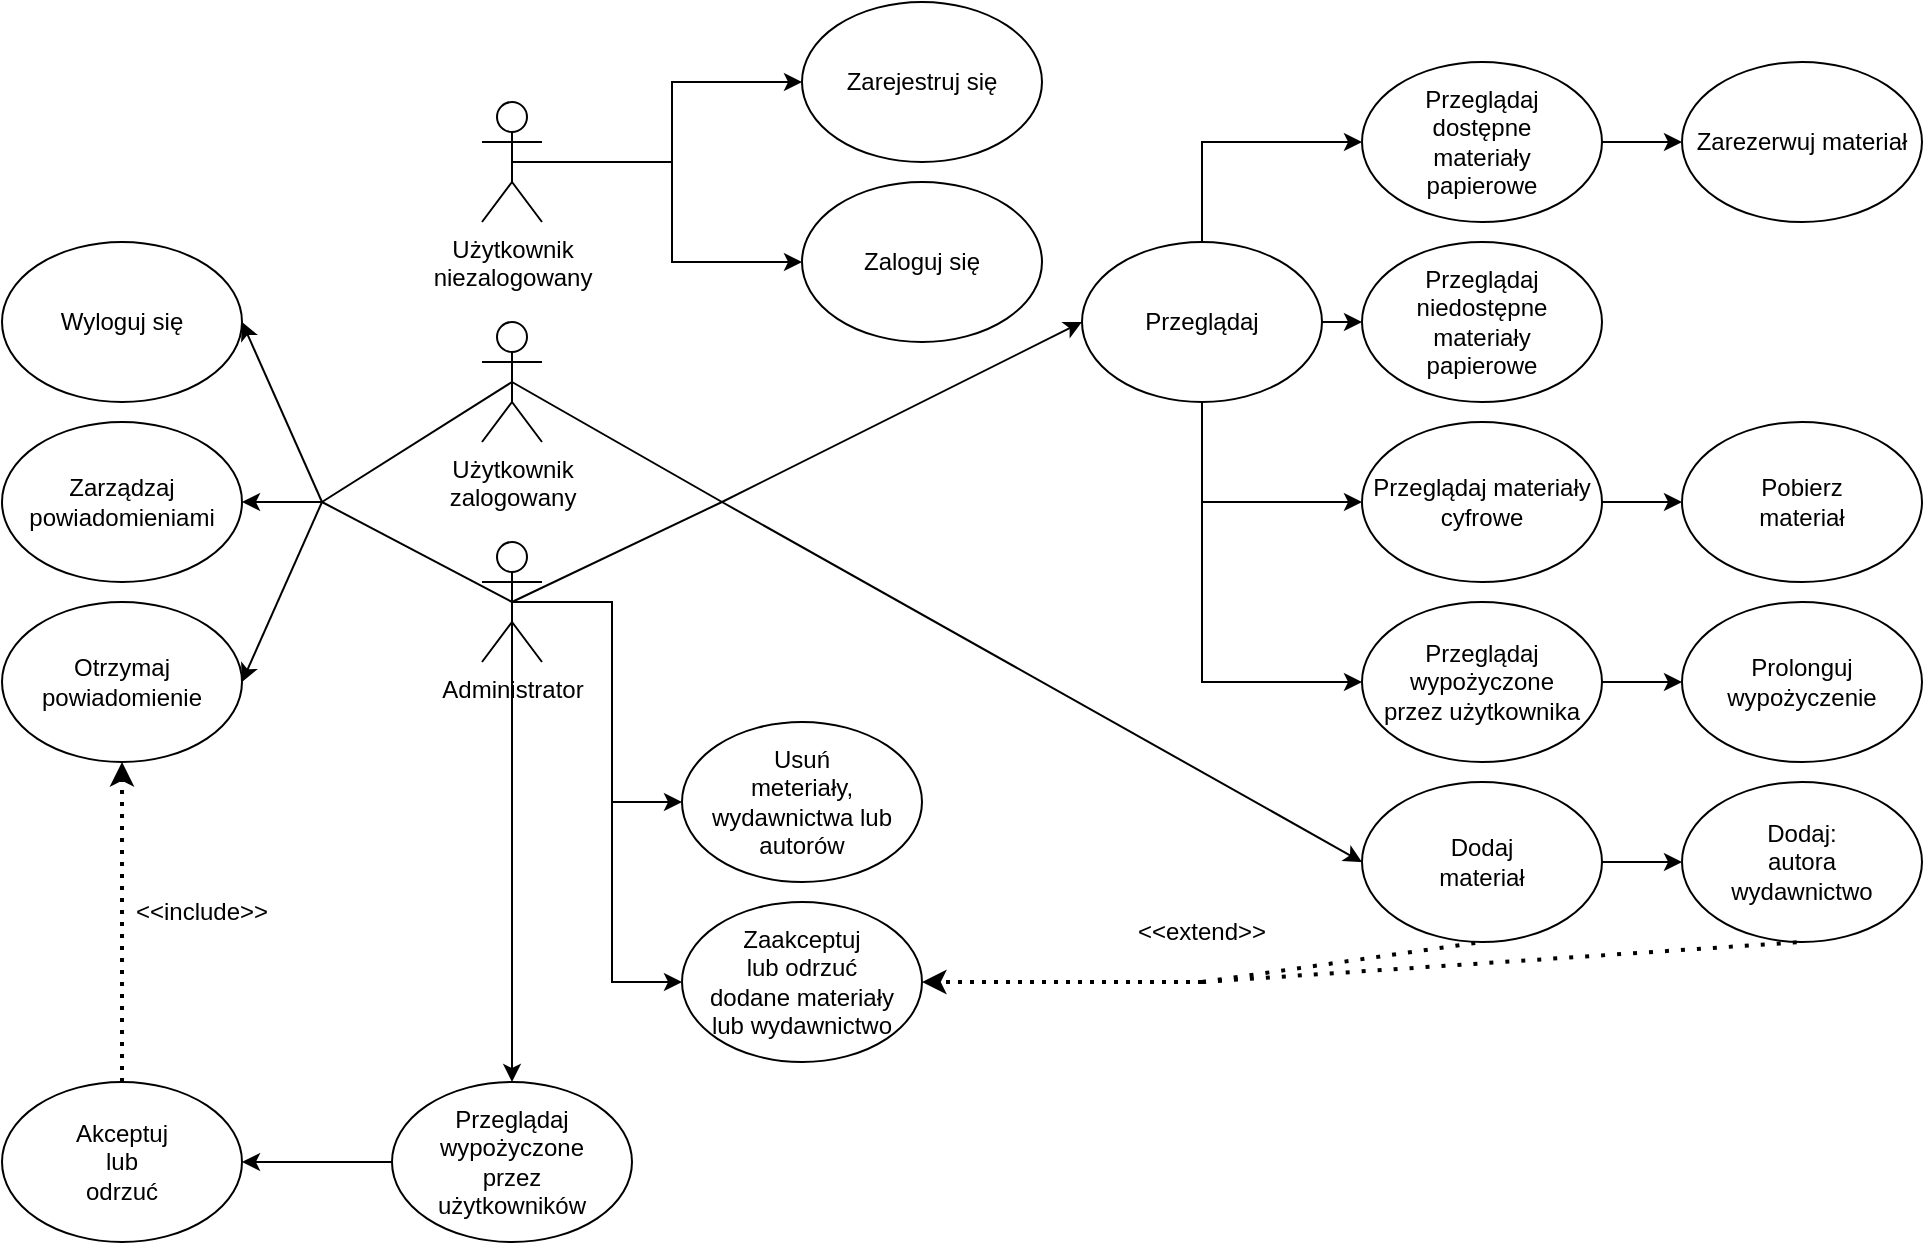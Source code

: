<mxfile version="28.2.8">
  <diagram name="Page-1" id="uGA66KAJ60B0HNDx6z8q">
    <mxGraphModel dx="2151" dy="2169" grid="1" gridSize="10" guides="1" tooltips="1" connect="1" arrows="1" fold="1" page="1" pageScale="1" pageWidth="827" pageHeight="1169" math="0" shadow="0">
      <root>
        <mxCell id="0" />
        <mxCell id="1" parent="0" />
        <mxCell id="Sm4LGeKjs0AAK1rSY6Yv-22" style="edgeStyle=orthogonalEdgeStyle;rounded=0;orthogonalLoop=1;jettySize=auto;html=1;exitX=0.5;exitY=0.5;exitDx=0;exitDy=0;exitPerimeter=0;entryX=0;entryY=0.5;entryDx=0;entryDy=0;" parent="1" source="Sm4LGeKjs0AAK1rSY6Yv-15" target="Sm4LGeKjs0AAK1rSY6Yv-18" edge="1">
          <mxGeometry relative="1" as="geometry" />
        </mxCell>
        <mxCell id="Sm4LGeKjs0AAK1rSY6Yv-23" style="edgeStyle=orthogonalEdgeStyle;rounded=0;orthogonalLoop=1;jettySize=auto;html=1;exitX=0.5;exitY=0.5;exitDx=0;exitDy=0;exitPerimeter=0;entryX=0;entryY=0.5;entryDx=0;entryDy=0;" parent="1" source="Sm4LGeKjs0AAK1rSY6Yv-15" target="Sm4LGeKjs0AAK1rSY6Yv-19" edge="1">
          <mxGeometry relative="1" as="geometry" />
        </mxCell>
        <mxCell id="Sm4LGeKjs0AAK1rSY6Yv-15" value="&lt;div&gt;Użytkownik&lt;/div&gt;&lt;div&gt;niezalogowany&lt;/div&gt;&lt;div&gt;&lt;br&gt;&lt;/div&gt;" style="shape=umlActor;verticalLabelPosition=bottom;verticalAlign=top;html=1;outlineConnect=0;" parent="1" vertex="1">
          <mxGeometry x="40" y="40" width="30" height="60" as="geometry" />
        </mxCell>
        <mxCell id="Sm4LGeKjs0AAK1rSY6Yv-16" value="&lt;div&gt;Użytkownik&lt;/div&gt;&lt;div&gt;zalogowany&lt;/div&gt;" style="shape=umlActor;verticalLabelPosition=bottom;verticalAlign=top;html=1;outlineConnect=0;" parent="1" vertex="1">
          <mxGeometry x="40" y="150" width="30" height="60" as="geometry" />
        </mxCell>
        <mxCell id="EKJZnDitJVCkkipQFVRR-11" style="edgeStyle=orthogonalEdgeStyle;rounded=0;orthogonalLoop=1;jettySize=auto;html=1;exitX=0.5;exitY=0.5;exitDx=0;exitDy=0;exitPerimeter=0;entryX=0.5;entryY=0;entryDx=0;entryDy=0;" edge="1" parent="1" source="Sm4LGeKjs0AAK1rSY6Yv-17" target="Sm4LGeKjs0AAK1rSY6Yv-80">
          <mxGeometry relative="1" as="geometry" />
        </mxCell>
        <mxCell id="EKJZnDitJVCkkipQFVRR-13" style="edgeStyle=orthogonalEdgeStyle;rounded=0;orthogonalLoop=1;jettySize=auto;html=1;exitX=0.5;exitY=0.5;exitDx=0;exitDy=0;exitPerimeter=0;entryX=0;entryY=0.5;entryDx=0;entryDy=0;" edge="1" parent="1" source="Sm4LGeKjs0AAK1rSY6Yv-17" target="Sm4LGeKjs0AAK1rSY6Yv-87">
          <mxGeometry relative="1" as="geometry" />
        </mxCell>
        <mxCell id="EKJZnDitJVCkkipQFVRR-14" style="edgeStyle=orthogonalEdgeStyle;rounded=0;orthogonalLoop=1;jettySize=auto;html=1;exitX=0.5;exitY=0.5;exitDx=0;exitDy=0;exitPerimeter=0;entryX=0;entryY=0.5;entryDx=0;entryDy=0;" edge="1" parent="1" source="Sm4LGeKjs0AAK1rSY6Yv-17" target="Sm4LGeKjs0AAK1rSY6Yv-91">
          <mxGeometry relative="1" as="geometry" />
        </mxCell>
        <mxCell id="Sm4LGeKjs0AAK1rSY6Yv-17" value="&lt;div&gt;Administrator&lt;/div&gt;" style="shape=umlActor;verticalLabelPosition=bottom;verticalAlign=top;html=1;outlineConnect=0;" parent="1" vertex="1">
          <mxGeometry x="40" y="260" width="30" height="60" as="geometry" />
        </mxCell>
        <mxCell id="Sm4LGeKjs0AAK1rSY6Yv-18" value="Zarejestruj się" style="ellipse;whiteSpace=wrap;html=1;" parent="1" vertex="1">
          <mxGeometry x="200" y="-10" width="120" height="80" as="geometry" />
        </mxCell>
        <mxCell id="Sm4LGeKjs0AAK1rSY6Yv-19" value="Zaloguj się" style="ellipse;whiteSpace=wrap;html=1;" parent="1" vertex="1">
          <mxGeometry x="200" y="80" width="120" height="80" as="geometry" />
        </mxCell>
        <mxCell id="Sm4LGeKjs0AAK1rSY6Yv-35" style="edgeStyle=orthogonalEdgeStyle;rounded=0;orthogonalLoop=1;jettySize=auto;html=1;exitX=0.5;exitY=0;exitDx=0;exitDy=0;entryX=0;entryY=0.5;entryDx=0;entryDy=0;" parent="1" source="Sm4LGeKjs0AAK1rSY6Yv-27" target="Sm4LGeKjs0AAK1rSY6Yv-30" edge="1">
          <mxGeometry relative="1" as="geometry" />
        </mxCell>
        <mxCell id="Sm4LGeKjs0AAK1rSY6Yv-37" style="edgeStyle=orthogonalEdgeStyle;rounded=0;orthogonalLoop=1;jettySize=auto;html=1;exitX=0.5;exitY=1;exitDx=0;exitDy=0;entryX=0;entryY=0.5;entryDx=0;entryDy=0;" parent="1" source="Sm4LGeKjs0AAK1rSY6Yv-27" target="Sm4LGeKjs0AAK1rSY6Yv-31" edge="1">
          <mxGeometry relative="1" as="geometry" />
        </mxCell>
        <mxCell id="Sm4LGeKjs0AAK1rSY6Yv-39" style="edgeStyle=orthogonalEdgeStyle;rounded=0;orthogonalLoop=1;jettySize=auto;html=1;exitX=1;exitY=0.5;exitDx=0;exitDy=0;entryX=0;entryY=0.5;entryDx=0;entryDy=0;" parent="1" source="Sm4LGeKjs0AAK1rSY6Yv-27" target="Sm4LGeKjs0AAK1rSY6Yv-38" edge="1">
          <mxGeometry relative="1" as="geometry" />
        </mxCell>
        <mxCell id="Sm4LGeKjs0AAK1rSY6Yv-47" style="edgeStyle=orthogonalEdgeStyle;rounded=0;orthogonalLoop=1;jettySize=auto;html=1;exitX=0.5;exitY=1;exitDx=0;exitDy=0;entryX=0;entryY=0.5;entryDx=0;entryDy=0;" parent="1" source="Sm4LGeKjs0AAK1rSY6Yv-27" target="Sm4LGeKjs0AAK1rSY6Yv-46" edge="1">
          <mxGeometry relative="1" as="geometry">
            <mxPoint x="380" y="360" as="targetPoint" />
          </mxGeometry>
        </mxCell>
        <mxCell id="Sm4LGeKjs0AAK1rSY6Yv-27" value="Przeglądaj" style="ellipse;whiteSpace=wrap;html=1;" parent="1" vertex="1">
          <mxGeometry x="340" y="110" width="120" height="80" as="geometry" />
        </mxCell>
        <mxCell id="Sm4LGeKjs0AAK1rSY6Yv-44" style="edgeStyle=orthogonalEdgeStyle;rounded=0;orthogonalLoop=1;jettySize=auto;html=1;exitX=1;exitY=0.5;exitDx=0;exitDy=0;entryX=0;entryY=0.5;entryDx=0;entryDy=0;" parent="1" source="Sm4LGeKjs0AAK1rSY6Yv-30" target="Sm4LGeKjs0AAK1rSY6Yv-42" edge="1">
          <mxGeometry relative="1" as="geometry" />
        </mxCell>
        <mxCell id="Sm4LGeKjs0AAK1rSY6Yv-30" value="&lt;div&gt;Przeglądaj&lt;/div&gt;&lt;div&gt;dostępne&lt;/div&gt;&lt;div&gt;materiały&lt;/div&gt;&lt;div&gt;papierowe&lt;/div&gt;" style="ellipse;whiteSpace=wrap;html=1;" parent="1" vertex="1">
          <mxGeometry x="480" y="20" width="120" height="80" as="geometry" />
        </mxCell>
        <mxCell id="Sm4LGeKjs0AAK1rSY6Yv-52" style="edgeStyle=orthogonalEdgeStyle;rounded=0;orthogonalLoop=1;jettySize=auto;html=1;exitX=1;exitY=0.5;exitDx=0;exitDy=0;entryX=0;entryY=0.5;entryDx=0;entryDy=0;" parent="1" source="Sm4LGeKjs0AAK1rSY6Yv-31" target="Sm4LGeKjs0AAK1rSY6Yv-51" edge="1">
          <mxGeometry relative="1" as="geometry" />
        </mxCell>
        <mxCell id="Sm4LGeKjs0AAK1rSY6Yv-31" value="&lt;div&gt;Przeglądaj materiały&lt;/div&gt;&lt;div&gt;cyfrowe&lt;/div&gt;" style="ellipse;whiteSpace=wrap;html=1;" parent="1" vertex="1">
          <mxGeometry x="480" y="200" width="120" height="80" as="geometry" />
        </mxCell>
        <mxCell id="Sm4LGeKjs0AAK1rSY6Yv-38" value="&lt;div&gt;Przeglądaj&lt;/div&gt;&lt;div&gt;niedostępne&lt;/div&gt;&lt;div&gt;materiały&lt;/div&gt;&lt;div&gt;papierowe&lt;/div&gt;" style="ellipse;whiteSpace=wrap;html=1;" parent="1" vertex="1">
          <mxGeometry x="480" y="110" width="120" height="80" as="geometry" />
        </mxCell>
        <mxCell id="Sm4LGeKjs0AAK1rSY6Yv-42" value="&lt;div&gt;Zarezerwuj materiał&lt;/div&gt;" style="ellipse;whiteSpace=wrap;html=1;" parent="1" vertex="1">
          <mxGeometry x="640" y="20" width="120" height="80" as="geometry" />
        </mxCell>
        <mxCell id="Sm4LGeKjs0AAK1rSY6Yv-50" style="edgeStyle=orthogonalEdgeStyle;rounded=0;orthogonalLoop=1;jettySize=auto;html=1;exitX=1;exitY=0.5;exitDx=0;exitDy=0;entryX=0;entryY=0.5;entryDx=0;entryDy=0;" parent="1" source="Sm4LGeKjs0AAK1rSY6Yv-46" target="Sm4LGeKjs0AAK1rSY6Yv-49" edge="1">
          <mxGeometry relative="1" as="geometry" />
        </mxCell>
        <mxCell id="Sm4LGeKjs0AAK1rSY6Yv-46" value="&lt;div&gt;Przeglądaj&lt;/div&gt;&lt;div&gt;wypożyczone&lt;/div&gt;&lt;div&gt;przez użytkownika&lt;/div&gt;" style="ellipse;whiteSpace=wrap;html=1;" parent="1" vertex="1">
          <mxGeometry x="480" y="290" width="120" height="80" as="geometry" />
        </mxCell>
        <mxCell id="Sm4LGeKjs0AAK1rSY6Yv-49" value="&lt;div&gt;Prolonguj&lt;/div&gt;&lt;div&gt;wypożyczenie&lt;/div&gt;" style="ellipse;whiteSpace=wrap;html=1;" parent="1" vertex="1">
          <mxGeometry x="640" y="290" width="120" height="80" as="geometry" />
        </mxCell>
        <mxCell id="Sm4LGeKjs0AAK1rSY6Yv-51" value="&lt;div&gt;Pobierz&lt;/div&gt;&lt;div&gt;materiał&lt;/div&gt;" style="ellipse;whiteSpace=wrap;html=1;" parent="1" vertex="1">
          <mxGeometry x="640" y="200" width="120" height="80" as="geometry" />
        </mxCell>
        <mxCell id="Sm4LGeKjs0AAK1rSY6Yv-56" style="edgeStyle=orthogonalEdgeStyle;rounded=0;orthogonalLoop=1;jettySize=auto;html=1;exitX=1;exitY=0.5;exitDx=0;exitDy=0;entryX=0;entryY=0.5;entryDx=0;entryDy=0;" parent="1" source="Sm4LGeKjs0AAK1rSY6Yv-53" target="Sm4LGeKjs0AAK1rSY6Yv-55" edge="1">
          <mxGeometry relative="1" as="geometry" />
        </mxCell>
        <mxCell id="Sm4LGeKjs0AAK1rSY6Yv-53" value="&lt;div&gt;Dodaj&lt;/div&gt;&lt;div&gt;materiał&lt;/div&gt;" style="ellipse;whiteSpace=wrap;html=1;" parent="1" vertex="1">
          <mxGeometry x="480" y="380" width="120" height="80" as="geometry" />
        </mxCell>
        <mxCell id="Sm4LGeKjs0AAK1rSY6Yv-55" value="&lt;div&gt;Dodaj:&lt;/div&gt;&lt;div&gt;autora&lt;/div&gt;&lt;div&gt;wydawnictwo&lt;/div&gt;" style="ellipse;whiteSpace=wrap;html=1;" parent="1" vertex="1">
          <mxGeometry x="640" y="380" width="120" height="80" as="geometry" />
        </mxCell>
        <mxCell id="Sm4LGeKjs0AAK1rSY6Yv-61" value="Wyloguj się" style="ellipse;whiteSpace=wrap;html=1;" parent="1" vertex="1">
          <mxGeometry x="-200" y="110" width="120" height="80" as="geometry" />
        </mxCell>
        <mxCell id="Sm4LGeKjs0AAK1rSY6Yv-64" value="&lt;div&gt;Otrzymaj&lt;/div&gt;&lt;div&gt;powiadomienie&lt;/div&gt;" style="ellipse;whiteSpace=wrap;html=1;" parent="1" vertex="1">
          <mxGeometry x="-200" y="290" width="120" height="80" as="geometry" />
        </mxCell>
        <mxCell id="Sm4LGeKjs0AAK1rSY6Yv-71" value="Zarządzaj powiadomieniami" style="ellipse;whiteSpace=wrap;html=1;" parent="1" vertex="1">
          <mxGeometry x="-200" y="200" width="120" height="80" as="geometry" />
        </mxCell>
        <mxCell id="EKJZnDitJVCkkipQFVRR-24" style="edgeStyle=orthogonalEdgeStyle;rounded=0;orthogonalLoop=1;jettySize=auto;html=1;exitX=0;exitY=0.5;exitDx=0;exitDy=0;entryX=1;entryY=0.5;entryDx=0;entryDy=0;" edge="1" parent="1" source="Sm4LGeKjs0AAK1rSY6Yv-80" target="Sm4LGeKjs0AAK1rSY6Yv-85">
          <mxGeometry relative="1" as="geometry" />
        </mxCell>
        <mxCell id="Sm4LGeKjs0AAK1rSY6Yv-80" value="&lt;div&gt;Przeglądaj&lt;/div&gt;&lt;div&gt;wypożyczone&lt;/div&gt;&lt;div&gt;przez&lt;/div&gt;&lt;div&gt;użytkowników&lt;/div&gt;" style="ellipse;whiteSpace=wrap;html=1;" parent="1" vertex="1">
          <mxGeometry x="-5" y="530" width="120" height="80" as="geometry" />
        </mxCell>
        <mxCell id="Sm4LGeKjs0AAK1rSY6Yv-85" value="&lt;div&gt;Akceptuj&lt;/div&gt;&lt;div&gt;lub&lt;/div&gt;&lt;div&gt;odrzuć&lt;/div&gt;" style="ellipse;whiteSpace=wrap;html=1;" parent="1" vertex="1">
          <mxGeometry x="-200" y="530" width="120" height="80" as="geometry" />
        </mxCell>
        <mxCell id="Sm4LGeKjs0AAK1rSY6Yv-87" value="&lt;div&gt;Zaakceptuj&lt;/div&gt;&lt;div&gt;lub odrzuć&lt;/div&gt;&lt;div&gt;dodane materiały&lt;/div&gt;&lt;div&gt;lub wydawnictwo&lt;/div&gt;" style="ellipse;whiteSpace=wrap;html=1;" parent="1" vertex="1">
          <mxGeometry x="140" y="440" width="120" height="80" as="geometry" />
        </mxCell>
        <mxCell id="Sm4LGeKjs0AAK1rSY6Yv-91" value="&lt;div&gt;Usuń&lt;/div&gt;&lt;div&gt;meteriały, wydawnictwa lub autorów&lt;/div&gt;" style="ellipse;whiteSpace=wrap;html=1;" parent="1" vertex="1">
          <mxGeometry x="140" y="350" width="120" height="80" as="geometry" />
        </mxCell>
        <mxCell id="EKJZnDitJVCkkipQFVRR-5" value="" style="endArrow=none;html=1;rounded=0;exitX=0.5;exitY=0.5;exitDx=0;exitDy=0;exitPerimeter=0;" edge="1" parent="1" source="Sm4LGeKjs0AAK1rSY6Yv-16">
          <mxGeometry width="50" height="50" relative="1" as="geometry">
            <mxPoint x="320" y="480" as="sourcePoint" />
            <mxPoint x="160" y="240" as="targetPoint" />
          </mxGeometry>
        </mxCell>
        <mxCell id="EKJZnDitJVCkkipQFVRR-6" value="" style="endArrow=none;html=1;rounded=0;exitX=0.5;exitY=0.5;exitDx=0;exitDy=0;exitPerimeter=0;" edge="1" parent="1" source="Sm4LGeKjs0AAK1rSY6Yv-17">
          <mxGeometry width="50" height="50" relative="1" as="geometry">
            <mxPoint x="320" y="480" as="sourcePoint" />
            <mxPoint x="160" y="240" as="targetPoint" />
          </mxGeometry>
        </mxCell>
        <mxCell id="EKJZnDitJVCkkipQFVRR-7" value="" style="endArrow=classic;html=1;rounded=0;entryX=0;entryY=0.5;entryDx=0;entryDy=0;" edge="1" parent="1" target="Sm4LGeKjs0AAK1rSY6Yv-27">
          <mxGeometry width="50" height="50" relative="1" as="geometry">
            <mxPoint x="160" y="240" as="sourcePoint" />
            <mxPoint x="370" y="430" as="targetPoint" />
          </mxGeometry>
        </mxCell>
        <mxCell id="EKJZnDitJVCkkipQFVRR-8" value="" style="endArrow=classic;html=1;rounded=0;entryX=0;entryY=0.5;entryDx=0;entryDy=0;" edge="1" parent="1" target="Sm4LGeKjs0AAK1rSY6Yv-53">
          <mxGeometry width="50" height="50" relative="1" as="geometry">
            <mxPoint x="160" y="240" as="sourcePoint" />
            <mxPoint x="370" y="430" as="targetPoint" />
          </mxGeometry>
        </mxCell>
        <mxCell id="EKJZnDitJVCkkipQFVRR-18" value="&amp;lt;&amp;lt;extend&amp;gt;&amp;gt;" style="text;html=1;whiteSpace=wrap;strokeColor=none;fillColor=none;align=center;verticalAlign=middle;rounded=0;" vertex="1" parent="1">
          <mxGeometry x="370" y="440" width="60" height="30" as="geometry" />
        </mxCell>
        <mxCell id="EKJZnDitJVCkkipQFVRR-25" value="" style="endArrow=none;html=1;rounded=0;entryX=0.5;entryY=0.5;entryDx=0;entryDy=0;entryPerimeter=0;" edge="1" parent="1" target="Sm4LGeKjs0AAK1rSY6Yv-16">
          <mxGeometry width="50" height="50" relative="1" as="geometry">
            <mxPoint x="-40" y="240" as="sourcePoint" />
            <mxPoint x="250" y="430" as="targetPoint" />
          </mxGeometry>
        </mxCell>
        <mxCell id="EKJZnDitJVCkkipQFVRR-27" value="" style="endArrow=none;html=1;rounded=0;entryX=0.5;entryY=0.5;entryDx=0;entryDy=0;entryPerimeter=0;" edge="1" parent="1" target="Sm4LGeKjs0AAK1rSY6Yv-17">
          <mxGeometry width="50" height="50" relative="1" as="geometry">
            <mxPoint x="-40" y="240" as="sourcePoint" />
            <mxPoint x="250" y="430" as="targetPoint" />
          </mxGeometry>
        </mxCell>
        <mxCell id="EKJZnDitJVCkkipQFVRR-29" value="" style="endArrow=classic;html=1;rounded=0;entryX=1;entryY=0.5;entryDx=0;entryDy=0;" edge="1" parent="1" target="Sm4LGeKjs0AAK1rSY6Yv-64">
          <mxGeometry width="50" height="50" relative="1" as="geometry">
            <mxPoint x="-40" y="240" as="sourcePoint" />
            <mxPoint x="250" y="530" as="targetPoint" />
          </mxGeometry>
        </mxCell>
        <mxCell id="EKJZnDitJVCkkipQFVRR-30" value="" style="endArrow=classic;html=1;rounded=0;entryX=1;entryY=0.5;entryDx=0;entryDy=0;" edge="1" parent="1" target="Sm4LGeKjs0AAK1rSY6Yv-71">
          <mxGeometry width="50" height="50" relative="1" as="geometry">
            <mxPoint x="-40" y="240" as="sourcePoint" />
            <mxPoint x="250" y="530" as="targetPoint" />
          </mxGeometry>
        </mxCell>
        <mxCell id="EKJZnDitJVCkkipQFVRR-31" value="" style="endArrow=classic;html=1;rounded=0;entryX=1;entryY=0.5;entryDx=0;entryDy=0;" edge="1" parent="1" target="Sm4LGeKjs0AAK1rSY6Yv-61">
          <mxGeometry width="50" height="50" relative="1" as="geometry">
            <mxPoint x="-40" y="240" as="sourcePoint" />
            <mxPoint x="250" y="530" as="targetPoint" />
          </mxGeometry>
        </mxCell>
        <mxCell id="EKJZnDitJVCkkipQFVRR-33" value="" style="html=1;labelBackgroundColor=#ffffff;startArrow=none;startFill=0;startSize=6;endArrow=classic;endFill=1;endSize=6;jettySize=auto;orthogonalLoop=1;strokeWidth=2;dashed=1;fontSize=14;rounded=0;entryX=0.5;entryY=1;entryDx=0;entryDy=0;exitX=0.5;exitY=0;exitDx=0;exitDy=0;dashPattern=1 2;" edge="1" parent="1" source="Sm4LGeKjs0AAK1rSY6Yv-85" target="Sm4LGeKjs0AAK1rSY6Yv-64">
          <mxGeometry width="60" height="60" relative="1" as="geometry">
            <mxPoint x="190" y="480" as="sourcePoint" />
            <mxPoint x="250" y="420" as="targetPoint" />
          </mxGeometry>
        </mxCell>
        <mxCell id="EKJZnDitJVCkkipQFVRR-34" value="&amp;lt;&amp;lt;include&amp;gt;&amp;gt;" style="text;html=1;whiteSpace=wrap;strokeColor=none;fillColor=none;align=center;verticalAlign=middle;rounded=0;" vertex="1" parent="1">
          <mxGeometry x="-130" y="430" width="60" height="30" as="geometry" />
        </mxCell>
        <mxCell id="EKJZnDitJVCkkipQFVRR-35" value="" style="endArrow=none;dashed=1;html=1;dashPattern=1 3;strokeWidth=2;rounded=0;entryX=0.5;entryY=1;entryDx=0;entryDy=0;" edge="1" parent="1" target="Sm4LGeKjs0AAK1rSY6Yv-53">
          <mxGeometry width="50" height="50" relative="1" as="geometry">
            <mxPoint x="400" y="480" as="sourcePoint" />
            <mxPoint x="250" y="430" as="targetPoint" />
          </mxGeometry>
        </mxCell>
        <mxCell id="EKJZnDitJVCkkipQFVRR-36" value="" style="endArrow=none;dashed=1;html=1;dashPattern=1 3;strokeWidth=2;rounded=0;entryX=0.5;entryY=1;entryDx=0;entryDy=0;" edge="1" parent="1" target="Sm4LGeKjs0AAK1rSY6Yv-55">
          <mxGeometry width="50" height="50" relative="1" as="geometry">
            <mxPoint x="400" y="480" as="sourcePoint" />
            <mxPoint x="250" y="430" as="targetPoint" />
          </mxGeometry>
        </mxCell>
        <mxCell id="EKJZnDitJVCkkipQFVRR-40" value="" style="endArrow=classic;html=1;rounded=0;entryX=1;entryY=0.5;entryDx=0;entryDy=0;dashed=1;dashPattern=1 2;strokeWidth=2;" edge="1" parent="1" target="Sm4LGeKjs0AAK1rSY6Yv-87">
          <mxGeometry width="50" height="50" relative="1" as="geometry">
            <mxPoint x="400" y="480" as="sourcePoint" />
            <mxPoint x="250" y="370" as="targetPoint" />
          </mxGeometry>
        </mxCell>
      </root>
    </mxGraphModel>
  </diagram>
</mxfile>
